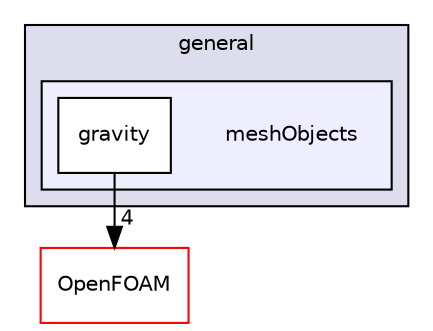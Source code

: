 digraph "src/finiteVolume/cfdTools/general/meshObjects" {
  bgcolor=transparent;
  compound=true
  node [ fontsize="10", fontname="Helvetica"];
  edge [ labelfontsize="10", labelfontname="Helvetica"];
  subgraph clusterdir_c5259e3096ae0265e0b8b287024f0a94 {
    graph [ bgcolor="#ddddee", pencolor="black", label="general" fontname="Helvetica", fontsize="10", URL="dir_c5259e3096ae0265e0b8b287024f0a94.html"]
  subgraph clusterdir_2298633da107559d3af2ca6e734397cc {
    graph [ bgcolor="#eeeeff", pencolor="black", label="" URL="dir_2298633da107559d3af2ca6e734397cc.html"];
    dir_2298633da107559d3af2ca6e734397cc [shape=plaintext label="meshObjects"];
    dir_09ac5bc56dbab0da15d37486404d82b5 [shape=box label="gravity" color="black" fillcolor="white" style="filled" URL="dir_09ac5bc56dbab0da15d37486404d82b5.html"];
  }
  }
  dir_c5473ff19b20e6ec4dfe5c310b3778a8 [shape=box label="OpenFOAM" color="red" URL="dir_c5473ff19b20e6ec4dfe5c310b3778a8.html"];
  dir_09ac5bc56dbab0da15d37486404d82b5->dir_c5473ff19b20e6ec4dfe5c310b3778a8 [headlabel="4", labeldistance=1.5 headhref="dir_000842_002151.html"];
}
